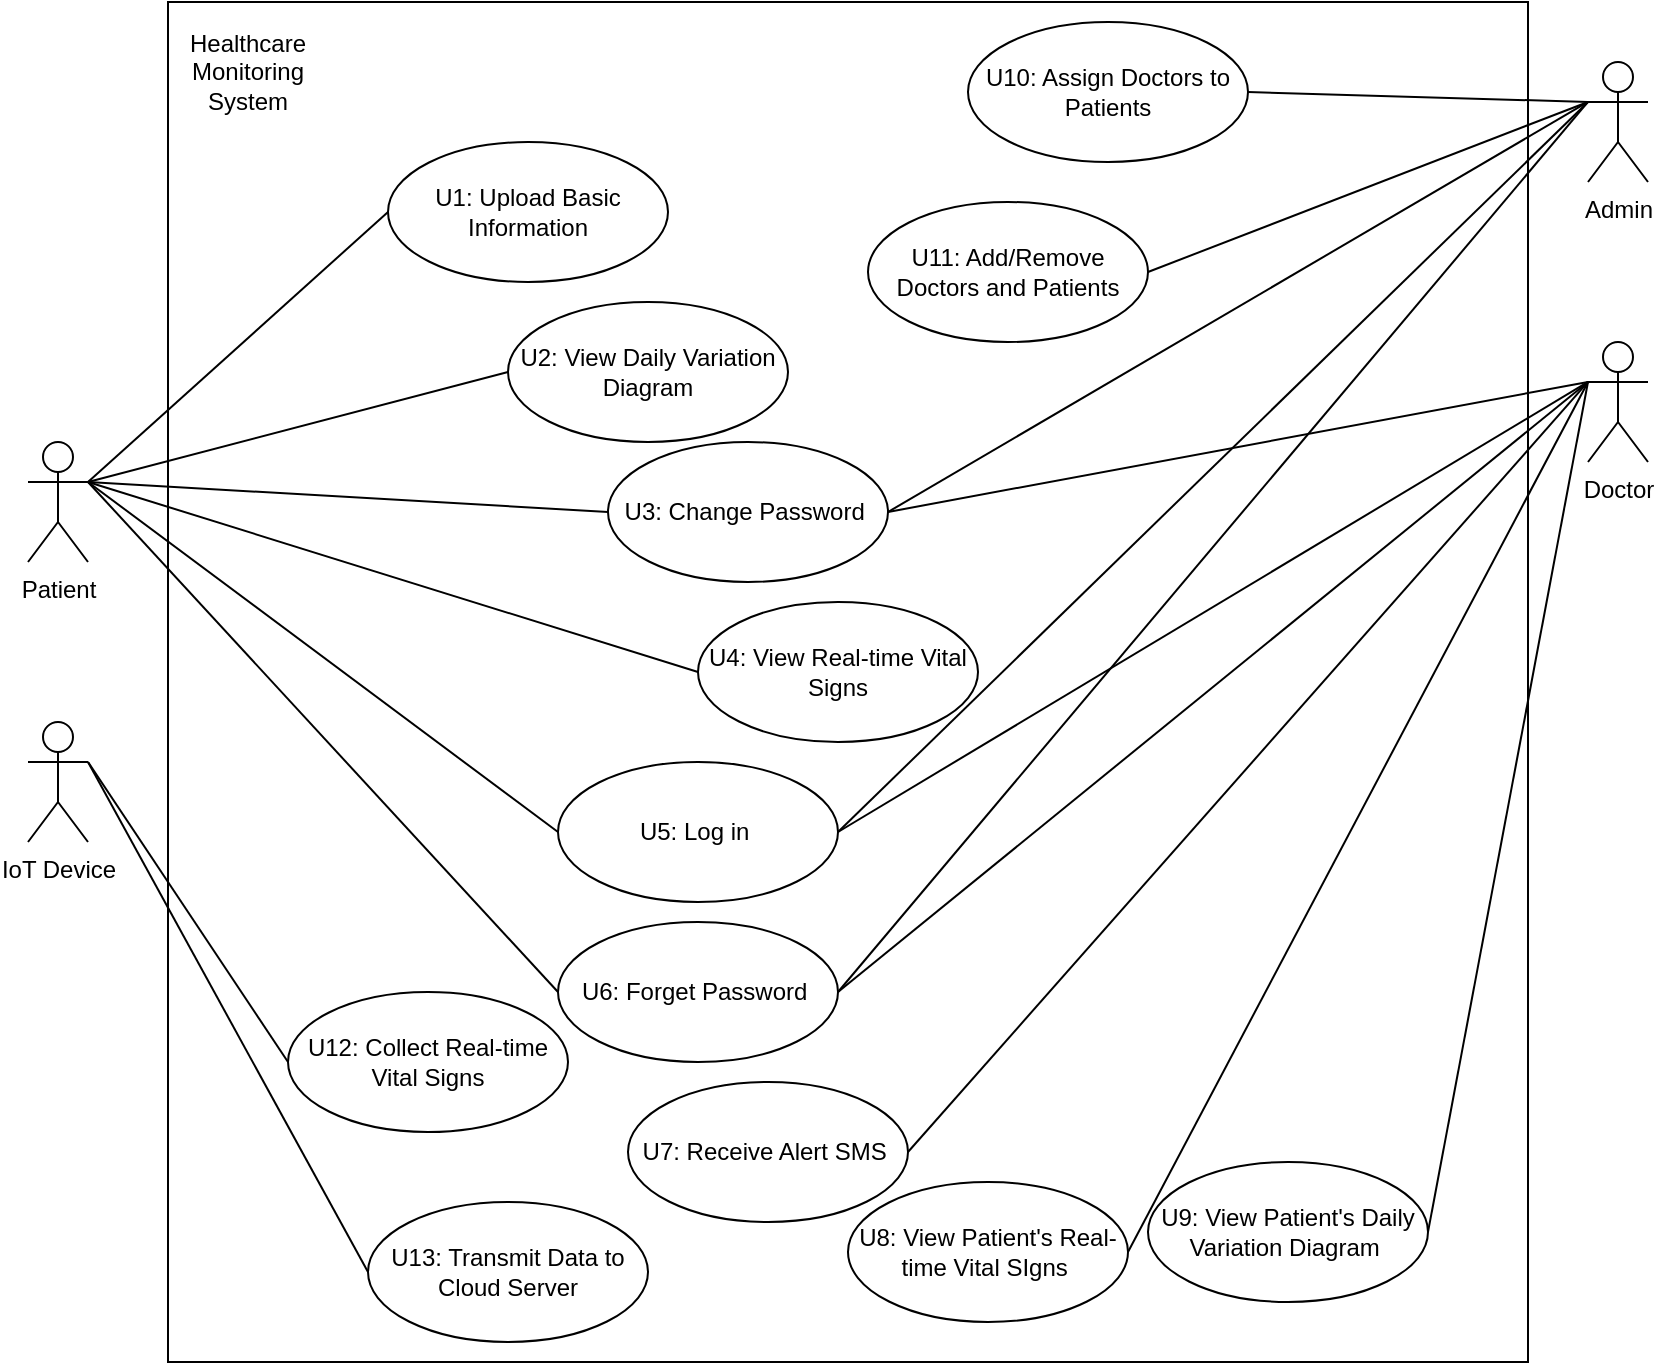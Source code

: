 <mxfile version="27.0.3">
  <diagram name="Page-1" id="57GcYAYfSzlFS6ePgJZm">
    <mxGraphModel dx="175" dy="463" grid="1" gridSize="10" guides="1" tooltips="1" connect="1" arrows="1" fold="1" page="1" pageScale="1" pageWidth="850" pageHeight="1100" math="0" shadow="0">
      <root>
        <mxCell id="0" />
        <mxCell id="1" parent="0" />
        <mxCell id="lnLW_ViYdU20lxV3p-AQ-5" value="" style="whiteSpace=wrap;html=1;aspect=fixed;" parent="1" vertex="1">
          <mxGeometry x="940" y="20" width="680" height="680" as="geometry" />
        </mxCell>
        <mxCell id="pXj6sC53VGuUhhz7tEEk-1" value="Admin" style="shape=umlActor;verticalLabelPosition=bottom;verticalAlign=top;html=1;" parent="1" vertex="1">
          <mxGeometry x="1650" y="50" width="30" height="60" as="geometry" />
        </mxCell>
        <mxCell id="pXj6sC53VGuUhhz7tEEk-5" value="Doctor" style="shape=umlActor;verticalLabelPosition=bottom;verticalAlign=top;html=1;" parent="1" vertex="1">
          <mxGeometry x="1650" y="190" width="30" height="60" as="geometry" />
        </mxCell>
        <mxCell id="pXj6sC53VGuUhhz7tEEk-6" value="Patient" style="shape=umlActor;verticalLabelPosition=bottom;verticalAlign=top;html=1;" parent="1" vertex="1">
          <mxGeometry x="870" y="240" width="30" height="60" as="geometry" />
        </mxCell>
        <mxCell id="Ng3mfkcI_R2xY0YKPm50-1" value="U1: Upload Basic Information" style="ellipse;whiteSpace=wrap;html=1;" parent="1" vertex="1">
          <mxGeometry x="1050" y="90" width="140" height="70" as="geometry" />
        </mxCell>
        <mxCell id="Ng3mfkcI_R2xY0YKPm50-2" value="U4: View Real-time Vital Signs" style="ellipse;whiteSpace=wrap;html=1;" parent="1" vertex="1">
          <mxGeometry x="1205" y="320" width="140" height="70" as="geometry" />
        </mxCell>
        <mxCell id="Ng3mfkcI_R2xY0YKPm50-3" value="U2: View Daily Variation Diagram" style="ellipse;whiteSpace=wrap;html=1;" parent="1" vertex="1">
          <mxGeometry x="1110" y="170" width="140" height="70" as="geometry" />
        </mxCell>
        <mxCell id="Ng3mfkcI_R2xY0YKPm50-4" value="U5: Log in&amp;nbsp;" style="ellipse;whiteSpace=wrap;html=1;" parent="1" vertex="1">
          <mxGeometry x="1135" y="400" width="140" height="70" as="geometry" />
        </mxCell>
        <mxCell id="Ng3mfkcI_R2xY0YKPm50-5" value="U3: Change Password&amp;nbsp;" style="ellipse;whiteSpace=wrap;html=1;" parent="1" vertex="1">
          <mxGeometry x="1160" y="240" width="140" height="70" as="geometry" />
        </mxCell>
        <mxCell id="Ng3mfkcI_R2xY0YKPm50-6" value="U6: Forget Password&amp;nbsp;" style="ellipse;whiteSpace=wrap;html=1;" parent="1" vertex="1">
          <mxGeometry x="1135" y="480" width="140" height="70" as="geometry" />
        </mxCell>
        <mxCell id="Ng3mfkcI_R2xY0YKPm50-9" value="" style="endArrow=none;html=1;rounded=0;exitX=1;exitY=0.333;exitDx=0;exitDy=0;exitPerimeter=0;entryX=0;entryY=0.5;entryDx=0;entryDy=0;" parent="1" source="pXj6sC53VGuUhhz7tEEk-6" target="Ng3mfkcI_R2xY0YKPm50-1" edge="1">
          <mxGeometry width="50" height="50" relative="1" as="geometry">
            <mxPoint x="1000" y="375" as="sourcePoint" />
            <mxPoint x="1140" y="170" as="targetPoint" />
          </mxGeometry>
        </mxCell>
        <mxCell id="Ng3mfkcI_R2xY0YKPm50-10" value="" style="endArrow=none;html=1;rounded=0;exitX=1;exitY=0.333;exitDx=0;exitDy=0;exitPerimeter=0;entryX=0;entryY=0.5;entryDx=0;entryDy=0;" parent="1" source="pXj6sC53VGuUhhz7tEEk-6" target="Ng3mfkcI_R2xY0YKPm50-3" edge="1">
          <mxGeometry width="50" height="50" relative="1" as="geometry">
            <mxPoint x="990" y="270" as="sourcePoint" />
            <mxPoint x="1150" y="205" as="targetPoint" />
          </mxGeometry>
        </mxCell>
        <mxCell id="Ng3mfkcI_R2xY0YKPm50-11" value="" style="endArrow=none;html=1;rounded=0;exitX=1;exitY=0.333;exitDx=0;exitDy=0;exitPerimeter=0;entryX=0;entryY=0.5;entryDx=0;entryDy=0;" parent="1" source="pXj6sC53VGuUhhz7tEEk-6" target="Ng3mfkcI_R2xY0YKPm50-5" edge="1">
          <mxGeometry width="50" height="50" relative="1" as="geometry">
            <mxPoint x="1000" y="280" as="sourcePoint" />
            <mxPoint x="1160" y="215" as="targetPoint" />
          </mxGeometry>
        </mxCell>
        <mxCell id="Ng3mfkcI_R2xY0YKPm50-12" value="" style="endArrow=none;html=1;rounded=0;exitX=1;exitY=0.333;exitDx=0;exitDy=0;exitPerimeter=0;entryX=0;entryY=0.5;entryDx=0;entryDy=0;" parent="1" source="pXj6sC53VGuUhhz7tEEk-6" target="Ng3mfkcI_R2xY0YKPm50-2" edge="1">
          <mxGeometry width="50" height="50" relative="1" as="geometry">
            <mxPoint x="990" y="270" as="sourcePoint" />
            <mxPoint x="1150" y="415" as="targetPoint" />
          </mxGeometry>
        </mxCell>
        <mxCell id="Ng3mfkcI_R2xY0YKPm50-13" value="" style="endArrow=none;html=1;rounded=0;exitX=1;exitY=0.333;exitDx=0;exitDy=0;exitPerimeter=0;entryX=0;entryY=0.5;entryDx=0;entryDy=0;" parent="1" source="pXj6sC53VGuUhhz7tEEk-6" target="Ng3mfkcI_R2xY0YKPm50-4" edge="1">
          <mxGeometry width="50" height="50" relative="1" as="geometry">
            <mxPoint x="990" y="270" as="sourcePoint" />
            <mxPoint x="1150" y="525" as="targetPoint" />
          </mxGeometry>
        </mxCell>
        <mxCell id="Ng3mfkcI_R2xY0YKPm50-14" value="" style="endArrow=none;html=1;rounded=0;exitX=1;exitY=0.333;exitDx=0;exitDy=0;exitPerimeter=0;entryX=0;entryY=0.5;entryDx=0;entryDy=0;" parent="1" source="pXj6sC53VGuUhhz7tEEk-6" target="Ng3mfkcI_R2xY0YKPm50-6" edge="1">
          <mxGeometry width="50" height="50" relative="1" as="geometry">
            <mxPoint x="990" y="270" as="sourcePoint" />
            <mxPoint x="1150" y="635" as="targetPoint" />
          </mxGeometry>
        </mxCell>
        <mxCell id="Ng3mfkcI_R2xY0YKPm50-15" value="" style="endArrow=none;html=1;rounded=0;exitX=1;exitY=0.5;exitDx=0;exitDy=0;entryX=0;entryY=0.333;entryDx=0;entryDy=0;entryPerimeter=0;" parent="1" source="Ng3mfkcI_R2xY0YKPm50-5" target="pXj6sC53VGuUhhz7tEEk-5" edge="1">
          <mxGeometry width="50" height="50" relative="1" as="geometry">
            <mxPoint x="1350" y="395" as="sourcePoint" />
            <mxPoint x="1510" y="330" as="targetPoint" />
          </mxGeometry>
        </mxCell>
        <mxCell id="Ng3mfkcI_R2xY0YKPm50-16" value="" style="endArrow=none;html=1;rounded=0;entryX=0;entryY=0.333;entryDx=0;entryDy=0;entryPerimeter=0;exitX=1;exitY=0.5;exitDx=0;exitDy=0;" parent="1" source="Ng3mfkcI_R2xY0YKPm50-4" target="pXj6sC53VGuUhhz7tEEk-5" edge="1">
          <mxGeometry width="50" height="50" relative="1" as="geometry">
            <mxPoint x="1310" y="570" as="sourcePoint" />
            <mxPoint x="1600" y="270" as="targetPoint" />
          </mxGeometry>
        </mxCell>
        <mxCell id="Ng3mfkcI_R2xY0YKPm50-17" value="" style="endArrow=none;html=1;rounded=0;exitX=1;exitY=0.5;exitDx=0;exitDy=0;entryX=0;entryY=0.333;entryDx=0;entryDy=0;entryPerimeter=0;" parent="1" source="Ng3mfkcI_R2xY0YKPm50-6" target="pXj6sC53VGuUhhz7tEEk-5" edge="1">
          <mxGeometry width="50" height="50" relative="1" as="geometry">
            <mxPoint x="1300" y="425" as="sourcePoint" />
            <mxPoint x="1610" y="280" as="targetPoint" />
          </mxGeometry>
        </mxCell>
        <mxCell id="Ng3mfkcI_R2xY0YKPm50-18" value="U7: Receive Alert SMS&amp;nbsp;" style="ellipse;whiteSpace=wrap;html=1;" parent="1" vertex="1">
          <mxGeometry x="1170" y="560" width="140" height="70" as="geometry" />
        </mxCell>
        <mxCell id="Ng3mfkcI_R2xY0YKPm50-19" value="" style="endArrow=none;html=1;rounded=0;exitX=1;exitY=0.5;exitDx=0;exitDy=0;entryX=0;entryY=0.333;entryDx=0;entryDy=0;entryPerimeter=0;" parent="1" source="Ng3mfkcI_R2xY0YKPm50-18" target="pXj6sC53VGuUhhz7tEEk-5" edge="1">
          <mxGeometry width="50" height="50" relative="1" as="geometry">
            <mxPoint x="1290" y="745" as="sourcePoint" />
            <mxPoint x="1600" y="270" as="targetPoint" />
          </mxGeometry>
        </mxCell>
        <mxCell id="Ng3mfkcI_R2xY0YKPm50-21" value="" style="endArrow=none;html=1;rounded=0;exitX=1;exitY=0.5;exitDx=0;exitDy=0;entryX=0;entryY=0.333;entryDx=0;entryDy=0;entryPerimeter=0;" parent="1" source="Ng3mfkcI_R2xY0YKPm50-5" target="pXj6sC53VGuUhhz7tEEk-1" edge="1">
          <mxGeometry width="50" height="50" relative="1" as="geometry">
            <mxPoint x="1290" y="835" as="sourcePoint" />
            <mxPoint x="1600" y="270" as="targetPoint" />
          </mxGeometry>
        </mxCell>
        <mxCell id="Ng3mfkcI_R2xY0YKPm50-22" value="" style="endArrow=none;html=1;rounded=0;exitX=1;exitY=0.5;exitDx=0;exitDy=0;entryX=0;entryY=0.333;entryDx=0;entryDy=0;entryPerimeter=0;" parent="1" source="Ng3mfkcI_R2xY0YKPm50-4" target="pXj6sC53VGuUhhz7tEEk-1" edge="1">
          <mxGeometry width="50" height="50" relative="1" as="geometry">
            <mxPoint x="1290" y="415" as="sourcePoint" />
            <mxPoint x="1600" y="530" as="targetPoint" />
          </mxGeometry>
        </mxCell>
        <mxCell id="Ng3mfkcI_R2xY0YKPm50-23" value="" style="endArrow=none;html=1;rounded=0;exitX=1;exitY=0.5;exitDx=0;exitDy=0;entryX=0;entryY=0.333;entryDx=0;entryDy=0;entryPerimeter=0;" parent="1" source="Ng3mfkcI_R2xY0YKPm50-6" target="pXj6sC53VGuUhhz7tEEk-1" edge="1">
          <mxGeometry width="50" height="50" relative="1" as="geometry">
            <mxPoint x="1290" y="635" as="sourcePoint" />
            <mxPoint x="1600" y="530" as="targetPoint" />
          </mxGeometry>
        </mxCell>
        <mxCell id="Ng3mfkcI_R2xY0YKPm50-24" value="U8: View Patient&#39;s Real-time Vital SIgns&lt;span style=&quot;background-color: transparent; color: light-dark(rgb(0, 0, 0), rgb(255, 255, 255));&quot;&gt;&amp;nbsp;&lt;/span&gt;" style="ellipse;whiteSpace=wrap;html=1;" parent="1" vertex="1">
          <mxGeometry x="1280" y="610" width="140" height="70" as="geometry" />
        </mxCell>
        <mxCell id="Ng3mfkcI_R2xY0YKPm50-25" value="U9: View Patient&#39;s Daily Variation Diagram&amp;nbsp;" style="ellipse;whiteSpace=wrap;html=1;" parent="1" vertex="1">
          <mxGeometry x="1430" y="600" width="140" height="70" as="geometry" />
        </mxCell>
        <mxCell id="Ng3mfkcI_R2xY0YKPm50-27" value="" style="endArrow=none;html=1;rounded=0;entryX=0;entryY=0.333;entryDx=0;entryDy=0;entryPerimeter=0;exitX=1;exitY=0.5;exitDx=0;exitDy=0;" parent="1" source="Ng3mfkcI_R2xY0YKPm50-25" target="pXj6sC53VGuUhhz7tEEk-5" edge="1">
          <mxGeometry width="50" height="50" relative="1" as="geometry">
            <mxPoint x="1590" y="647.5" as="sourcePoint" />
            <mxPoint x="1670" y="222.5" as="targetPoint" />
          </mxGeometry>
        </mxCell>
        <mxCell id="Ng3mfkcI_R2xY0YKPm50-28" value="U10: Assign Doctors to Patients" style="ellipse;whiteSpace=wrap;html=1;" parent="1" vertex="1">
          <mxGeometry x="1340" y="30" width="140" height="70" as="geometry" />
        </mxCell>
        <mxCell id="Ng3mfkcI_R2xY0YKPm50-29" value="U11: Add/Remove Doctors and Patients" style="ellipse;whiteSpace=wrap;html=1;" parent="1" vertex="1">
          <mxGeometry x="1290" y="120" width="140" height="70" as="geometry" />
        </mxCell>
        <mxCell id="Ng3mfkcI_R2xY0YKPm50-30" value="" style="endArrow=none;html=1;rounded=0;exitX=1;exitY=0.5;exitDx=0;exitDy=0;entryX=0;entryY=0.333;entryDx=0;entryDy=0;entryPerimeter=0;" parent="1" source="Ng3mfkcI_R2xY0YKPm50-28" target="pXj6sC53VGuUhhz7tEEk-1" edge="1">
          <mxGeometry width="50" height="50" relative="1" as="geometry">
            <mxPoint x="1280" y="545" as="sourcePoint" />
            <mxPoint x="1660" y="570" as="targetPoint" />
          </mxGeometry>
        </mxCell>
        <mxCell id="Ng3mfkcI_R2xY0YKPm50-31" value="" style="endArrow=none;html=1;rounded=0;exitX=1;exitY=0.5;exitDx=0;exitDy=0;entryX=0;entryY=0.333;entryDx=0;entryDy=0;entryPerimeter=0;" parent="1" source="Ng3mfkcI_R2xY0YKPm50-29" target="pXj6sC53VGuUhhz7tEEk-1" edge="1">
          <mxGeometry width="50" height="50" relative="1" as="geometry">
            <mxPoint x="1820" y="750" as="sourcePoint" />
            <mxPoint x="1690" y="570" as="targetPoint" />
          </mxGeometry>
        </mxCell>
        <mxCell id="Ng3mfkcI_R2xY0YKPm50-33" value="IoT Device" style="shape=umlActor;verticalLabelPosition=bottom;verticalAlign=top;html=1;" parent="1" vertex="1">
          <mxGeometry x="870" y="380" width="30" height="60" as="geometry" />
        </mxCell>
        <mxCell id="Ng3mfkcI_R2xY0YKPm50-35" value="U12: Collect Real-time Vital Signs" style="ellipse;whiteSpace=wrap;html=1;" parent="1" vertex="1">
          <mxGeometry x="1000" y="515" width="140" height="70" as="geometry" />
        </mxCell>
        <mxCell id="Ng3mfkcI_R2xY0YKPm50-38" value="" style="endArrow=none;html=1;rounded=0;exitX=0;exitY=0.5;exitDx=0;exitDy=0;entryX=1;entryY=0.333;entryDx=0;entryDy=0;entryPerimeter=0;" parent="1" source="Ng3mfkcI_R2xY0YKPm50-36" target="Ng3mfkcI_R2xY0YKPm50-33" edge="1">
          <mxGeometry width="50" height="50" relative="1" as="geometry">
            <mxPoint x="1015" y="655" as="sourcePoint" />
            <mxPoint x="740" y="730" as="targetPoint" />
          </mxGeometry>
        </mxCell>
        <mxCell id="lnLW_ViYdU20lxV3p-AQ-4" value="" style="endArrow=none;html=1;rounded=0;exitX=0;exitY=0.5;exitDx=0;exitDy=0;entryX=1;entryY=0.333;entryDx=0;entryDy=0;entryPerimeter=0;" parent="1" source="Ng3mfkcI_R2xY0YKPm50-35" target="Ng3mfkcI_R2xY0YKPm50-33" edge="1">
          <mxGeometry width="50" height="50" relative="1" as="geometry">
            <mxPoint x="910" y="775" as="sourcePoint" />
            <mxPoint x="1070" y="480" as="targetPoint" />
          </mxGeometry>
        </mxCell>
        <mxCell id="Ng3mfkcI_R2xY0YKPm50-36" value="U13: Transmit Data to Cloud Server" style="ellipse;whiteSpace=wrap;html=1;" parent="1" vertex="1">
          <mxGeometry x="1040" y="620" width="140" height="70" as="geometry" />
        </mxCell>
        <mxCell id="lnLW_ViYdU20lxV3p-AQ-6" value="" style="endArrow=none;html=1;rounded=0;exitX=1;exitY=0.5;exitDx=0;exitDy=0;entryX=0;entryY=0.333;entryDx=0;entryDy=0;entryPerimeter=0;" parent="1" source="Ng3mfkcI_R2xY0YKPm50-24" target="pXj6sC53VGuUhhz7tEEk-5" edge="1">
          <mxGeometry width="50" height="50" relative="1" as="geometry">
            <mxPoint x="1420" y="645" as="sourcePoint" />
            <mxPoint x="1650" y="210" as="targetPoint" />
          </mxGeometry>
        </mxCell>
        <mxCell id="lnLW_ViYdU20lxV3p-AQ-8" value="Healthcare Monitoring System" style="text;html=1;align=center;verticalAlign=middle;whiteSpace=wrap;rounded=0;" parent="1" vertex="1">
          <mxGeometry x="950" y="40" width="60" height="30" as="geometry" />
        </mxCell>
      </root>
    </mxGraphModel>
  </diagram>
</mxfile>

